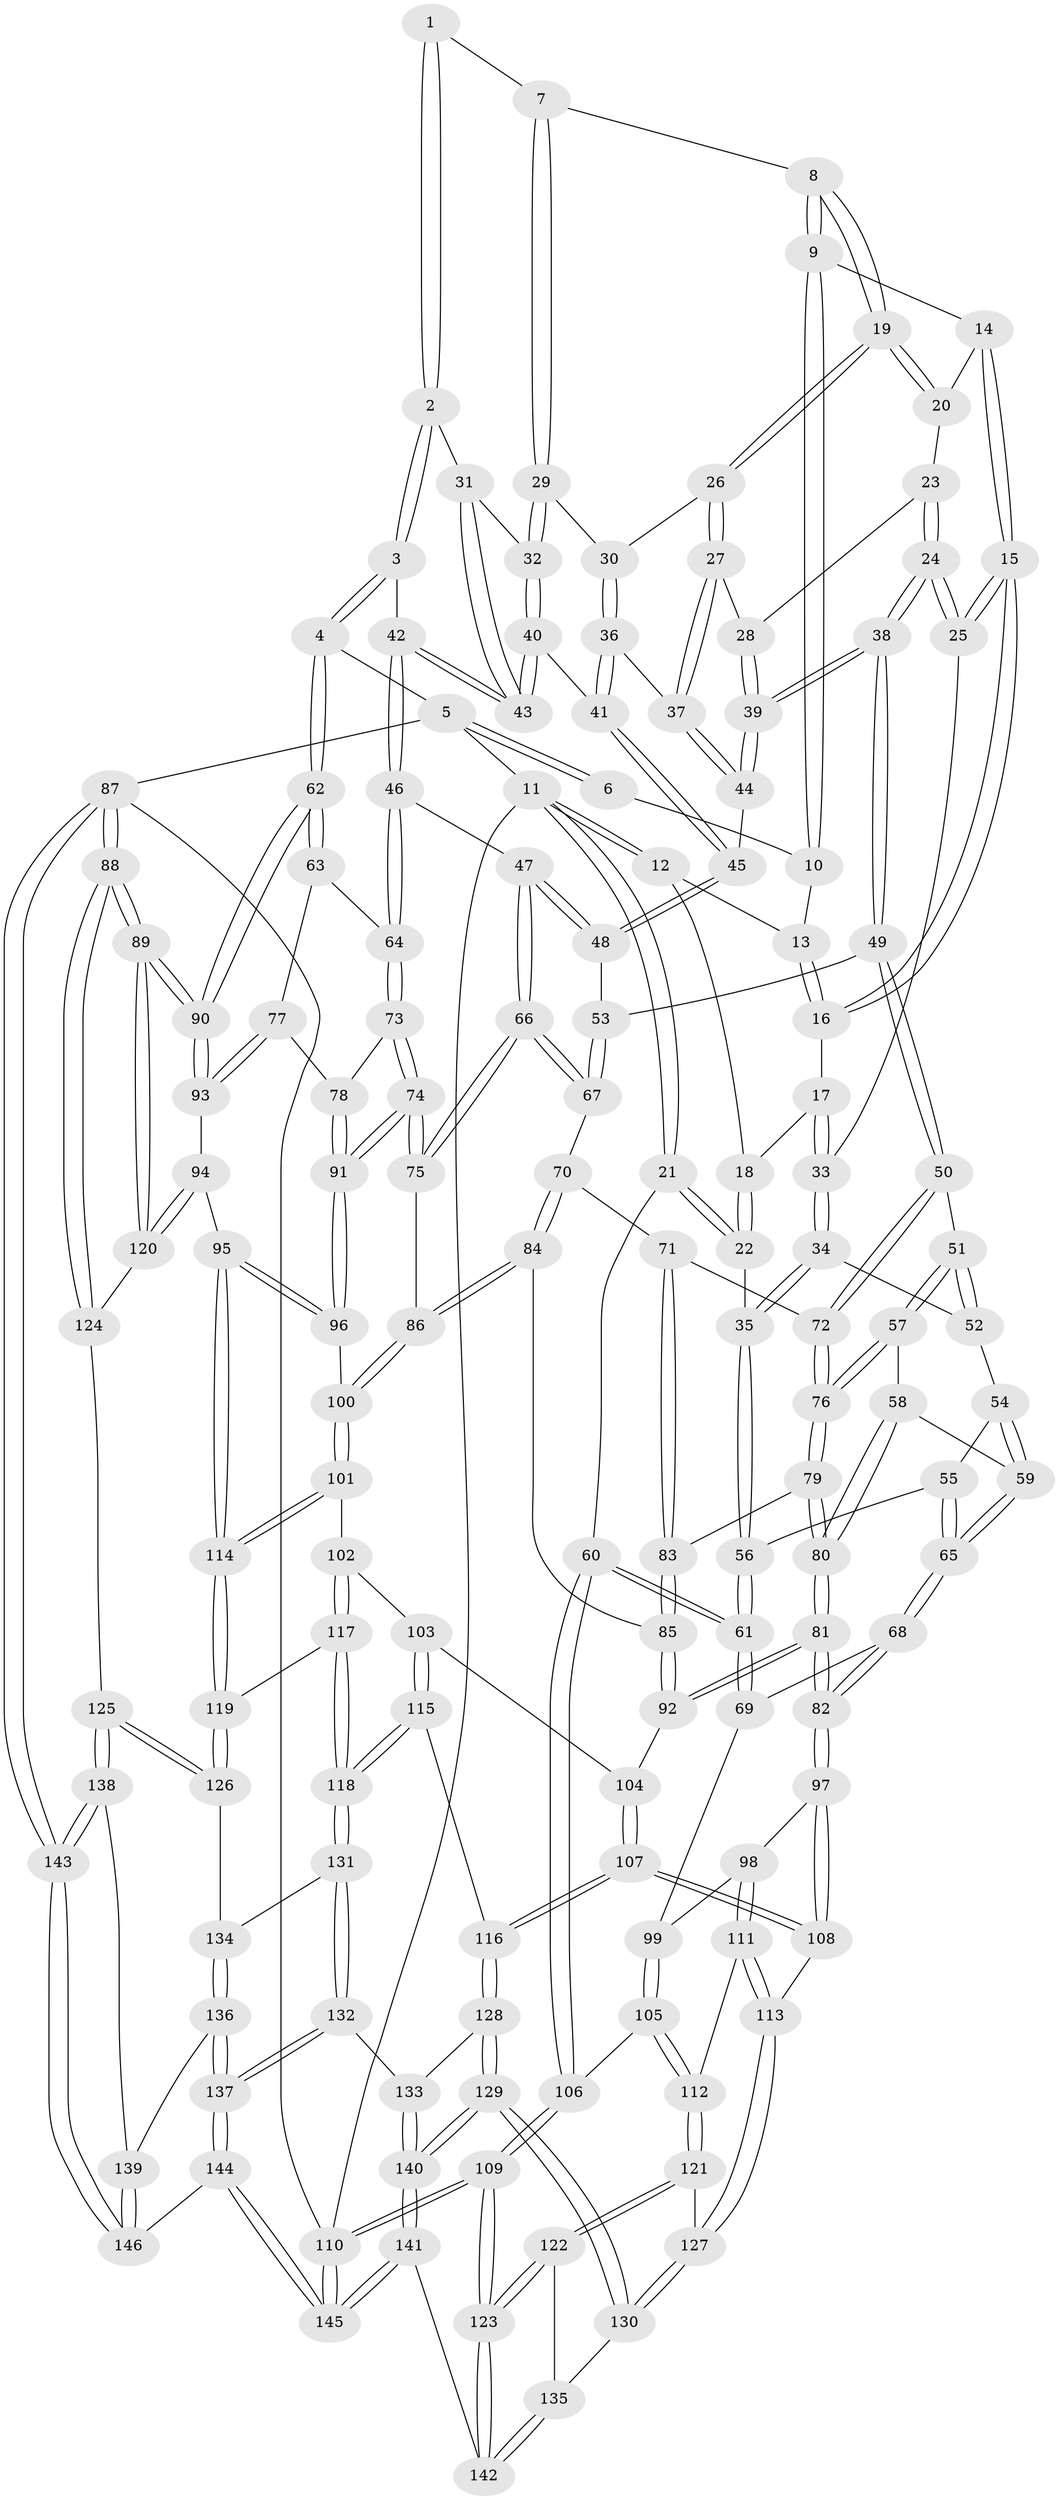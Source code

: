 // coarse degree distribution, {3: 0.0784313725490196, 5: 0.4117647058823529, 4: 0.4019607843137255, 6: 0.10784313725490197}
// Generated by graph-tools (version 1.1) at 2025/52/02/27/25 19:52:40]
// undirected, 146 vertices, 362 edges
graph export_dot {
graph [start="1"]
  node [color=gray90,style=filled];
  1 [pos="+0.6861731022470741+0"];
  2 [pos="+0.7726171803077303+0.08460009824989606"];
  3 [pos="+0.8997925184139076+0.1077881198158262"];
  4 [pos="+1+0"];
  5 [pos="+1+0"];
  6 [pos="+0.6826915574100044+0"];
  7 [pos="+0.668605305321498+0.06978134876286383"];
  8 [pos="+0.6652483687974874+0.07023354104988191"];
  9 [pos="+0.5499470283501418+0.00847249033313448"];
  10 [pos="+0.5567775074520853+0"];
  11 [pos="+0+0"];
  12 [pos="+0.20036802255635966+0"];
  13 [pos="+0.3573233345288317+0"];
  14 [pos="+0.5469490943385539+0.0298260230250276"];
  15 [pos="+0.4274084335956745+0.12261306231379357"];
  16 [pos="+0.4260758236522078+0.1187561611190344"];
  17 [pos="+0.25383205961253796+0.006397368099498542"];
  18 [pos="+0.1959172806092658+0"];
  19 [pos="+0.6069457332443281+0.09077775888414817"];
  20 [pos="+0.5579518945492122+0.05287723306677295"];
  21 [pos="+0+0.17979488741782293"];
  22 [pos="+0.1236572691999599+0.04266891543496765"];
  23 [pos="+0.5570783129459743+0.058802430542062654"];
  24 [pos="+0.4622994829879954+0.21767492399201588"];
  25 [pos="+0.42156746566949604+0.16563717409734702"];
  26 [pos="+0.6070485096937833+0.0923523477189802"];
  27 [pos="+0.5976881765469488+0.14224886823798413"];
  28 [pos="+0.5558162427836613+0.11149499345022265"];
  29 [pos="+0.6953401208262863+0.10025581895010192"];
  30 [pos="+0.6345103327422448+0.11652248214202557"];
  31 [pos="+0.7626869665732942+0.09070490017628628"];
  32 [pos="+0.7136211289470256+0.11673827939505037"];
  33 [pos="+0.28663965985180523+0.16286694025201803"];
  34 [pos="+0.26090283973157335+0.18772097133305143"];
  35 [pos="+0.11910630777408801+0.20772565938863083"];
  36 [pos="+0.6351627538272937+0.14602128448439416"];
  37 [pos="+0.5978474693513053+0.14322497153566852"];
  38 [pos="+0.4678373919824222+0.22561056386801703"];
  39 [pos="+0.4821186001283066+0.21622194356677193"];
  40 [pos="+0.6995296281647931+0.16495637589966622"];
  41 [pos="+0.6944173440353663+0.1692800763742675"];
  42 [pos="+0.837999934592537+0.2468332450333729"];
  43 [pos="+0.7859968471108411+0.21258480949429215"];
  44 [pos="+0.5806902231772241+0.17137201541746164"];
  45 [pos="+0.6655760144779278+0.22196641778203657"];
  46 [pos="+0.8376620064387654+0.30049433443781354"];
  47 [pos="+0.7531364647170447+0.325232613924729"];
  48 [pos="+0.6611163186870176+0.254320693355024"];
  49 [pos="+0.4753467804932979+0.2772842276549909"];
  50 [pos="+0.4669880342403446+0.29138566542427485"];
  51 [pos="+0.3989112871799663+0.33166336659287504"];
  52 [pos="+0.2819754420251181+0.26181919399682185"];
  53 [pos="+0.573050308646351+0.2952874972871702"];
  54 [pos="+0.27350413726134565+0.2773079810386871"];
  55 [pos="+0.20559341326780578+0.3167664008474776"];
  56 [pos="+0.08495763198520875+0.24405311019996068"];
  57 [pos="+0.3633017395841299+0.37993653874327127"];
  58 [pos="+0.27881512322225904+0.40428826937933793"];
  59 [pos="+0.2703607706274715+0.40492259612392545"];
  60 [pos="+0+0.3485290935080579"];
  61 [pos="+0+0.3406205023159311"];
  62 [pos="+1+0.30620898673407526"];
  63 [pos="+1+0.3257741769407126"];
  64 [pos="+0.8611931110238046+0.31997788497478524"];
  65 [pos="+0.257714758648379+0.40940382592853014"];
  66 [pos="+0.6864927192174682+0.4274326079037524"];
  67 [pos="+0.641281997045383+0.4071154333672409"];
  68 [pos="+0.23785945569345157+0.4280957686917787"];
  69 [pos="+0.17136723411870158+0.4636442380605171"];
  70 [pos="+0.5312361674132222+0.4409794570656075"];
  71 [pos="+0.5228770622266683+0.43696043240998167"];
  72 [pos="+0.5120511109531192+0.4264565971429337"];
  73 [pos="+0.8620994020332262+0.3838822259425667"];
  74 [pos="+0.7247684611544903+0.5094352888331989"];
  75 [pos="+0.7036290399053594+0.4933745397649392"];
  76 [pos="+0.4051105155357898+0.4797760804125582"];
  77 [pos="+0.9015528850286677+0.4870994320357208"];
  78 [pos="+0.8958520277283687+0.48255724849831705"];
  79 [pos="+0.4045813531805318+0.48468201497973384"];
  80 [pos="+0.36291742459654297+0.539549640427417"];
  81 [pos="+0.3469366645029624+0.5768152636639478"];
  82 [pos="+0.3441985073145643+0.579402073709977"];
  83 [pos="+0.47296715808810713+0.52289558967384"];
  84 [pos="+0.5666443227015601+0.5227939781055913"];
  85 [pos="+0.488376236484856+0.5517066775436529"];
  86 [pos="+0.6014733772824856+0.5418437085622972"];
  87 [pos="+1+1"];
  88 [pos="+1+1"];
  89 [pos="+1+0.6734281861884972"];
  90 [pos="+1+0.6002798657827698"];
  91 [pos="+0.7309255989529623+0.5168354307664851"];
  92 [pos="+0.4781297823760623+0.5830500893715269"];
  93 [pos="+0.9459001196134778+0.5422224606279521"];
  94 [pos="+0.7983257621942752+0.6508874374550607"];
  95 [pos="+0.7851647410449272+0.6492113283184543"];
  96 [pos="+0.749307015245263+0.57635247039897"];
  97 [pos="+0.33039439546410293+0.601192675177255"];
  98 [pos="+0.29578667259175223+0.6064377406032901"];
  99 [pos="+0.17891592325286862+0.5148876349591601"];
  100 [pos="+0.5847070063691285+0.6366605901947674"];
  101 [pos="+0.5813930823581434+0.6452291876672414"];
  102 [pos="+0.5771883779059764+0.6490025821229928"];
  103 [pos="+0.5674077658409951+0.650373256802462"];
  104 [pos="+0.48291454178321314+0.5936992651686372"];
  105 [pos="+0.10328615464818759+0.6491459676404623"];
  106 [pos="+0+0.5021131082994481"];
  107 [pos="+0.4093600767025037+0.7200324483984325"];
  108 [pos="+0.3962264562263995+0.711050988818514"];
  109 [pos="+0+1"];
  110 [pos="+0+1"];
  111 [pos="+0.2531700123421479+0.6482799820567369"];
  112 [pos="+0.12344518611448799+0.6889561342828113"];
  113 [pos="+0.27716797326003356+0.7520220666281788"];
  114 [pos="+0.7511366163384442+0.6830993927284517"];
  115 [pos="+0.4862397069252064+0.7206296488555279"];
  116 [pos="+0.41592979246488426+0.7280888248641869"];
  117 [pos="+0.6140286314647598+0.7487472146616354"];
  118 [pos="+0.5750387777618198+0.807521915731996"];
  119 [pos="+0.7244687518642122+0.7438012202406828"];
  120 [pos="+0.8731959236264306+0.7158456498705782"];
  121 [pos="+0.1220112874327753+0.7109974052598222"];
  122 [pos="+0.006923856689444739+0.8445027051276598"];
  123 [pos="+0+0.9636557710296412"];
  124 [pos="+0.8697272563001569+0.8503241583368285"];
  125 [pos="+0.8686157716312993+0.8503804894022182"];
  126 [pos="+0.7323672835551517+0.795415633168816"];
  127 [pos="+0.23812095079244677+0.8058183450238802"];
  128 [pos="+0.4158893648809167+0.7287003379031932"];
  129 [pos="+0.28366773638612525+0.872829172319164"];
  130 [pos="+0.2419884442329123+0.8216925469708235"];
  131 [pos="+0.5749926973442235+0.8092390023722524"];
  132 [pos="+0.5572484116355889+0.8528975774410942"];
  133 [pos="+0.4518490476704235+0.8666675409640693"];
  134 [pos="+0.7097851711251927+0.8331334330211266"];
  135 [pos="+0.123988090212503+0.8787299491691233"];
  136 [pos="+0.7044666818068676+0.8711750283163326"];
  137 [pos="+0.6197006553010428+0.9513531609777164"];
  138 [pos="+0.7821755843194215+0.9096236814859263"];
  139 [pos="+0.7617011684667789+0.911074437999055"];
  140 [pos="+0.33945522655830507+1"];
  141 [pos="+0.33373116944041553+1"];
  142 [pos="+0.17888956617649682+0.961669277602277"];
  143 [pos="+0.9902402369449061+1"];
  144 [pos="+0.6113548782350908+1"];
  145 [pos="+0.34713497892166834+1"];
  146 [pos="+0.6628212147760326+1"];
  1 -- 2;
  1 -- 2;
  1 -- 7;
  2 -- 3;
  2 -- 3;
  2 -- 31;
  3 -- 4;
  3 -- 4;
  3 -- 42;
  4 -- 5;
  4 -- 62;
  4 -- 62;
  5 -- 6;
  5 -- 6;
  5 -- 11;
  5 -- 87;
  6 -- 10;
  7 -- 8;
  7 -- 29;
  7 -- 29;
  8 -- 9;
  8 -- 9;
  8 -- 19;
  8 -- 19;
  9 -- 10;
  9 -- 10;
  9 -- 14;
  10 -- 13;
  11 -- 12;
  11 -- 12;
  11 -- 21;
  11 -- 21;
  11 -- 110;
  12 -- 13;
  12 -- 18;
  13 -- 16;
  13 -- 16;
  14 -- 15;
  14 -- 15;
  14 -- 20;
  15 -- 16;
  15 -- 16;
  15 -- 25;
  15 -- 25;
  16 -- 17;
  17 -- 18;
  17 -- 33;
  17 -- 33;
  18 -- 22;
  18 -- 22;
  19 -- 20;
  19 -- 20;
  19 -- 26;
  19 -- 26;
  20 -- 23;
  21 -- 22;
  21 -- 22;
  21 -- 60;
  22 -- 35;
  23 -- 24;
  23 -- 24;
  23 -- 28;
  24 -- 25;
  24 -- 25;
  24 -- 38;
  24 -- 38;
  25 -- 33;
  26 -- 27;
  26 -- 27;
  26 -- 30;
  27 -- 28;
  27 -- 37;
  27 -- 37;
  28 -- 39;
  28 -- 39;
  29 -- 30;
  29 -- 32;
  29 -- 32;
  30 -- 36;
  30 -- 36;
  31 -- 32;
  31 -- 43;
  31 -- 43;
  32 -- 40;
  32 -- 40;
  33 -- 34;
  33 -- 34;
  34 -- 35;
  34 -- 35;
  34 -- 52;
  35 -- 56;
  35 -- 56;
  36 -- 37;
  36 -- 41;
  36 -- 41;
  37 -- 44;
  37 -- 44;
  38 -- 39;
  38 -- 39;
  38 -- 49;
  38 -- 49;
  39 -- 44;
  39 -- 44;
  40 -- 41;
  40 -- 43;
  40 -- 43;
  41 -- 45;
  41 -- 45;
  42 -- 43;
  42 -- 43;
  42 -- 46;
  42 -- 46;
  44 -- 45;
  45 -- 48;
  45 -- 48;
  46 -- 47;
  46 -- 64;
  46 -- 64;
  47 -- 48;
  47 -- 48;
  47 -- 66;
  47 -- 66;
  48 -- 53;
  49 -- 50;
  49 -- 50;
  49 -- 53;
  50 -- 51;
  50 -- 72;
  50 -- 72;
  51 -- 52;
  51 -- 52;
  51 -- 57;
  51 -- 57;
  52 -- 54;
  53 -- 67;
  53 -- 67;
  54 -- 55;
  54 -- 59;
  54 -- 59;
  55 -- 56;
  55 -- 65;
  55 -- 65;
  56 -- 61;
  56 -- 61;
  57 -- 58;
  57 -- 76;
  57 -- 76;
  58 -- 59;
  58 -- 80;
  58 -- 80;
  59 -- 65;
  59 -- 65;
  60 -- 61;
  60 -- 61;
  60 -- 106;
  60 -- 106;
  61 -- 69;
  61 -- 69;
  62 -- 63;
  62 -- 63;
  62 -- 90;
  62 -- 90;
  63 -- 64;
  63 -- 77;
  64 -- 73;
  64 -- 73;
  65 -- 68;
  65 -- 68;
  66 -- 67;
  66 -- 67;
  66 -- 75;
  66 -- 75;
  67 -- 70;
  68 -- 69;
  68 -- 82;
  68 -- 82;
  69 -- 99;
  70 -- 71;
  70 -- 84;
  70 -- 84;
  71 -- 72;
  71 -- 83;
  71 -- 83;
  72 -- 76;
  72 -- 76;
  73 -- 74;
  73 -- 74;
  73 -- 78;
  74 -- 75;
  74 -- 75;
  74 -- 91;
  74 -- 91;
  75 -- 86;
  76 -- 79;
  76 -- 79;
  77 -- 78;
  77 -- 93;
  77 -- 93;
  78 -- 91;
  78 -- 91;
  79 -- 80;
  79 -- 80;
  79 -- 83;
  80 -- 81;
  80 -- 81;
  81 -- 82;
  81 -- 82;
  81 -- 92;
  81 -- 92;
  82 -- 97;
  82 -- 97;
  83 -- 85;
  83 -- 85;
  84 -- 85;
  84 -- 86;
  84 -- 86;
  85 -- 92;
  85 -- 92;
  86 -- 100;
  86 -- 100;
  87 -- 88;
  87 -- 88;
  87 -- 143;
  87 -- 143;
  87 -- 110;
  88 -- 89;
  88 -- 89;
  88 -- 124;
  88 -- 124;
  89 -- 90;
  89 -- 90;
  89 -- 120;
  89 -- 120;
  90 -- 93;
  90 -- 93;
  91 -- 96;
  91 -- 96;
  92 -- 104;
  93 -- 94;
  94 -- 95;
  94 -- 120;
  94 -- 120;
  95 -- 96;
  95 -- 96;
  95 -- 114;
  95 -- 114;
  96 -- 100;
  97 -- 98;
  97 -- 108;
  97 -- 108;
  98 -- 99;
  98 -- 111;
  98 -- 111;
  99 -- 105;
  99 -- 105;
  100 -- 101;
  100 -- 101;
  101 -- 102;
  101 -- 114;
  101 -- 114;
  102 -- 103;
  102 -- 117;
  102 -- 117;
  103 -- 104;
  103 -- 115;
  103 -- 115;
  104 -- 107;
  104 -- 107;
  105 -- 106;
  105 -- 112;
  105 -- 112;
  106 -- 109;
  106 -- 109;
  107 -- 108;
  107 -- 108;
  107 -- 116;
  107 -- 116;
  108 -- 113;
  109 -- 110;
  109 -- 110;
  109 -- 123;
  109 -- 123;
  110 -- 145;
  110 -- 145;
  111 -- 112;
  111 -- 113;
  111 -- 113;
  112 -- 121;
  112 -- 121;
  113 -- 127;
  113 -- 127;
  114 -- 119;
  114 -- 119;
  115 -- 116;
  115 -- 118;
  115 -- 118;
  116 -- 128;
  116 -- 128;
  117 -- 118;
  117 -- 118;
  117 -- 119;
  118 -- 131;
  118 -- 131;
  119 -- 126;
  119 -- 126;
  120 -- 124;
  121 -- 122;
  121 -- 122;
  121 -- 127;
  122 -- 123;
  122 -- 123;
  122 -- 135;
  123 -- 142;
  123 -- 142;
  124 -- 125;
  125 -- 126;
  125 -- 126;
  125 -- 138;
  125 -- 138;
  126 -- 134;
  127 -- 130;
  127 -- 130;
  128 -- 129;
  128 -- 129;
  128 -- 133;
  129 -- 130;
  129 -- 130;
  129 -- 140;
  129 -- 140;
  130 -- 135;
  131 -- 132;
  131 -- 132;
  131 -- 134;
  132 -- 133;
  132 -- 137;
  132 -- 137;
  133 -- 140;
  133 -- 140;
  134 -- 136;
  134 -- 136;
  135 -- 142;
  135 -- 142;
  136 -- 137;
  136 -- 137;
  136 -- 139;
  137 -- 144;
  137 -- 144;
  138 -- 139;
  138 -- 143;
  138 -- 143;
  139 -- 146;
  139 -- 146;
  140 -- 141;
  140 -- 141;
  141 -- 142;
  141 -- 145;
  141 -- 145;
  143 -- 146;
  143 -- 146;
  144 -- 145;
  144 -- 145;
  144 -- 146;
}
